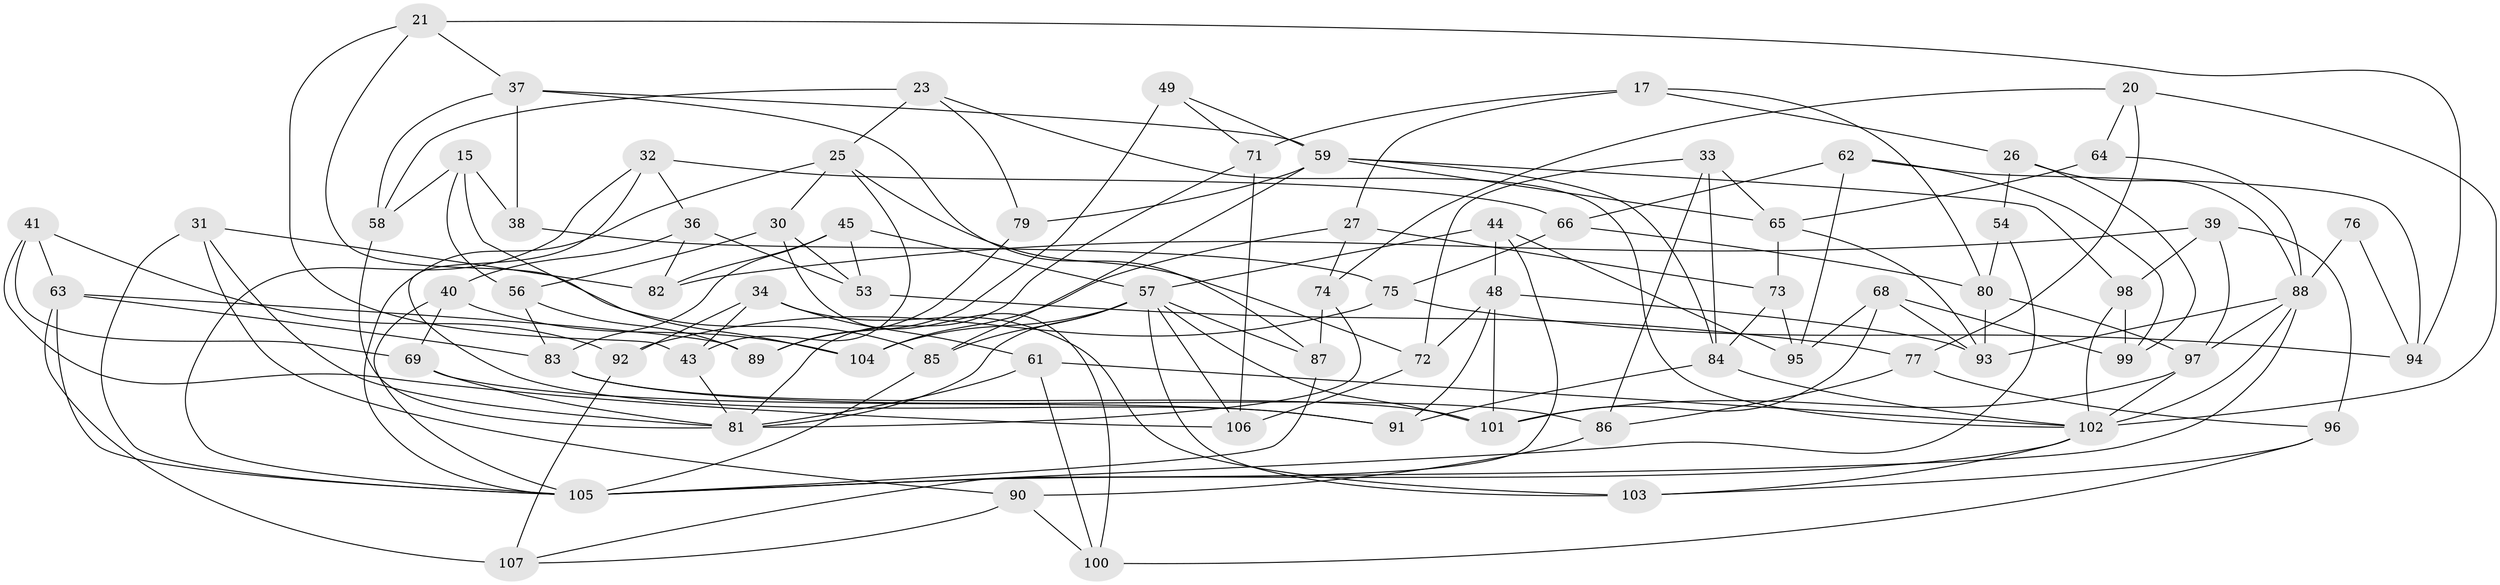 // original degree distribution, {4: 1.0}
// Generated by graph-tools (version 1.1) at 2025/03/03/04/25 22:03:42]
// undirected, 74 vertices, 163 edges
graph export_dot {
graph [start="1"]
  node [color=gray90,style=filled];
  15;
  17;
  20;
  21;
  23;
  25 [super="+18"];
  26;
  27;
  30;
  31;
  32;
  33;
  34;
  36;
  37 [super="+12"];
  38;
  39;
  40;
  41;
  43;
  44;
  45 [super="+9"];
  48 [super="+42"];
  49;
  53;
  54;
  56;
  57 [super="+10+19"];
  58;
  59 [super="+13+29"];
  61;
  62;
  63 [super="+28"];
  64;
  65 [super="+24"];
  66;
  68;
  69;
  71;
  72;
  73;
  74;
  75;
  76;
  77;
  79;
  80 [super="+14"];
  81 [super="+7+11"];
  82;
  83 [super="+60"];
  84 [super="+78"];
  85;
  86;
  87;
  88 [super="+47+51"];
  89 [super="+52"];
  90;
  91;
  92;
  93 [super="+55"];
  94;
  95;
  96;
  97 [super="+3+46"];
  98;
  99;
  100;
  101 [super="+35+22"];
  102 [super="+70"];
  103;
  104;
  105 [super="+5+67+16"];
  106;
  107;
  15 -- 58;
  15 -- 56;
  15 -- 38;
  15 -- 104;
  17 -- 71;
  17 -- 27;
  17 -- 26;
  17 -- 80;
  20 -- 102;
  20 -- 77;
  20 -- 64;
  20 -- 74;
  21 -- 94;
  21 -- 85;
  21 -- 43;
  21 -- 37;
  23 -- 25;
  23 -- 58;
  23 -- 79;
  23 -- 102;
  25 -- 30;
  25 -- 105 [weight=2];
  25 -- 72;
  25 -- 43;
  26 -- 88;
  26 -- 99;
  26 -- 54;
  27 -- 73;
  27 -- 104;
  27 -- 74;
  30 -- 100;
  30 -- 56;
  30 -- 53;
  31 -- 82;
  31 -- 90;
  31 -- 105;
  31 -- 81;
  32 -- 66;
  32 -- 36;
  32 -- 91;
  32 -- 105;
  33 -- 72;
  33 -- 84;
  33 -- 86;
  33 -- 65;
  34 -- 103;
  34 -- 61;
  34 -- 43;
  34 -- 92;
  36 -- 53;
  36 -- 40;
  36 -- 82;
  37 -- 87;
  37 -- 38 [weight=2];
  37 -- 58;
  37 -- 59;
  38 -- 75;
  39 -- 82;
  39 -- 96;
  39 -- 98;
  39 -- 97;
  40 -- 104;
  40 -- 69;
  40 -- 105;
  41 -- 69;
  41 -- 92;
  41 -- 106;
  41 -- 63;
  43 -- 81;
  44 -- 95;
  44 -- 107;
  44 -- 48;
  44 -- 57;
  45 -- 82;
  45 -- 57 [weight=2];
  45 -- 83 [weight=2];
  45 -- 53;
  48 -- 91;
  48 -- 101 [weight=2];
  48 -- 72;
  48 -- 93;
  49 -- 71;
  49 -- 89 [weight=2];
  49 -- 59;
  53 -- 77;
  54 -- 105 [weight=2];
  54 -- 80;
  56 -- 89;
  56 -- 83;
  57 -- 101;
  57 -- 106;
  57 -- 85;
  57 -- 87;
  57 -- 103;
  57 -- 104;
  57 -- 81;
  58 -- 81;
  59 -- 79;
  59 -- 85;
  59 -- 84 [weight=2];
  59 -- 65;
  59 -- 98;
  61 -- 102;
  61 -- 100;
  61 -- 81;
  62 -- 95;
  62 -- 66;
  62 -- 94;
  62 -- 99;
  63 -- 105 [weight=2];
  63 -- 107;
  63 -- 89;
  63 -- 83;
  64 -- 65 [weight=2];
  64 -- 88;
  65 -- 73;
  65 -- 93;
  66 -- 75;
  66 -- 80;
  68 -- 99;
  68 -- 95;
  68 -- 101;
  68 -- 93;
  69 -- 91;
  69 -- 81;
  71 -- 106;
  71 -- 81;
  72 -- 106;
  73 -- 95;
  73 -- 84;
  74 -- 87;
  74 -- 81;
  75 -- 94;
  75 -- 92;
  76 -- 94;
  76 -- 88 [weight=3];
  77 -- 86;
  77 -- 96;
  79 -- 89 [weight=2];
  80 -- 93 [weight=2];
  80 -- 97;
  83 -- 101;
  83 -- 86;
  84 -- 91;
  84 -- 102;
  85 -- 105;
  86 -- 90;
  87 -- 105;
  88 -- 105;
  88 -- 97 [weight=2];
  88 -- 102;
  88 -- 93;
  90 -- 100;
  90 -- 107;
  92 -- 107;
  96 -- 103;
  96 -- 100;
  97 -- 101 [weight=3];
  97 -- 102;
  98 -- 99;
  98 -- 102;
  102 -- 105 [weight=2];
  102 -- 103;
}

